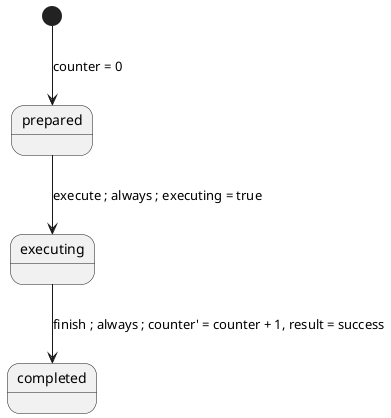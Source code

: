 @startuml

state "prepared" as s0
state "executing" as s1
state "completed" as s2

[*] --> s0 : counter = 0
s0 --> s1 : execute ; always ; executing = true
s1 --> s2 : finish ; always ; counter' = counter + 1, result = success

@enduml